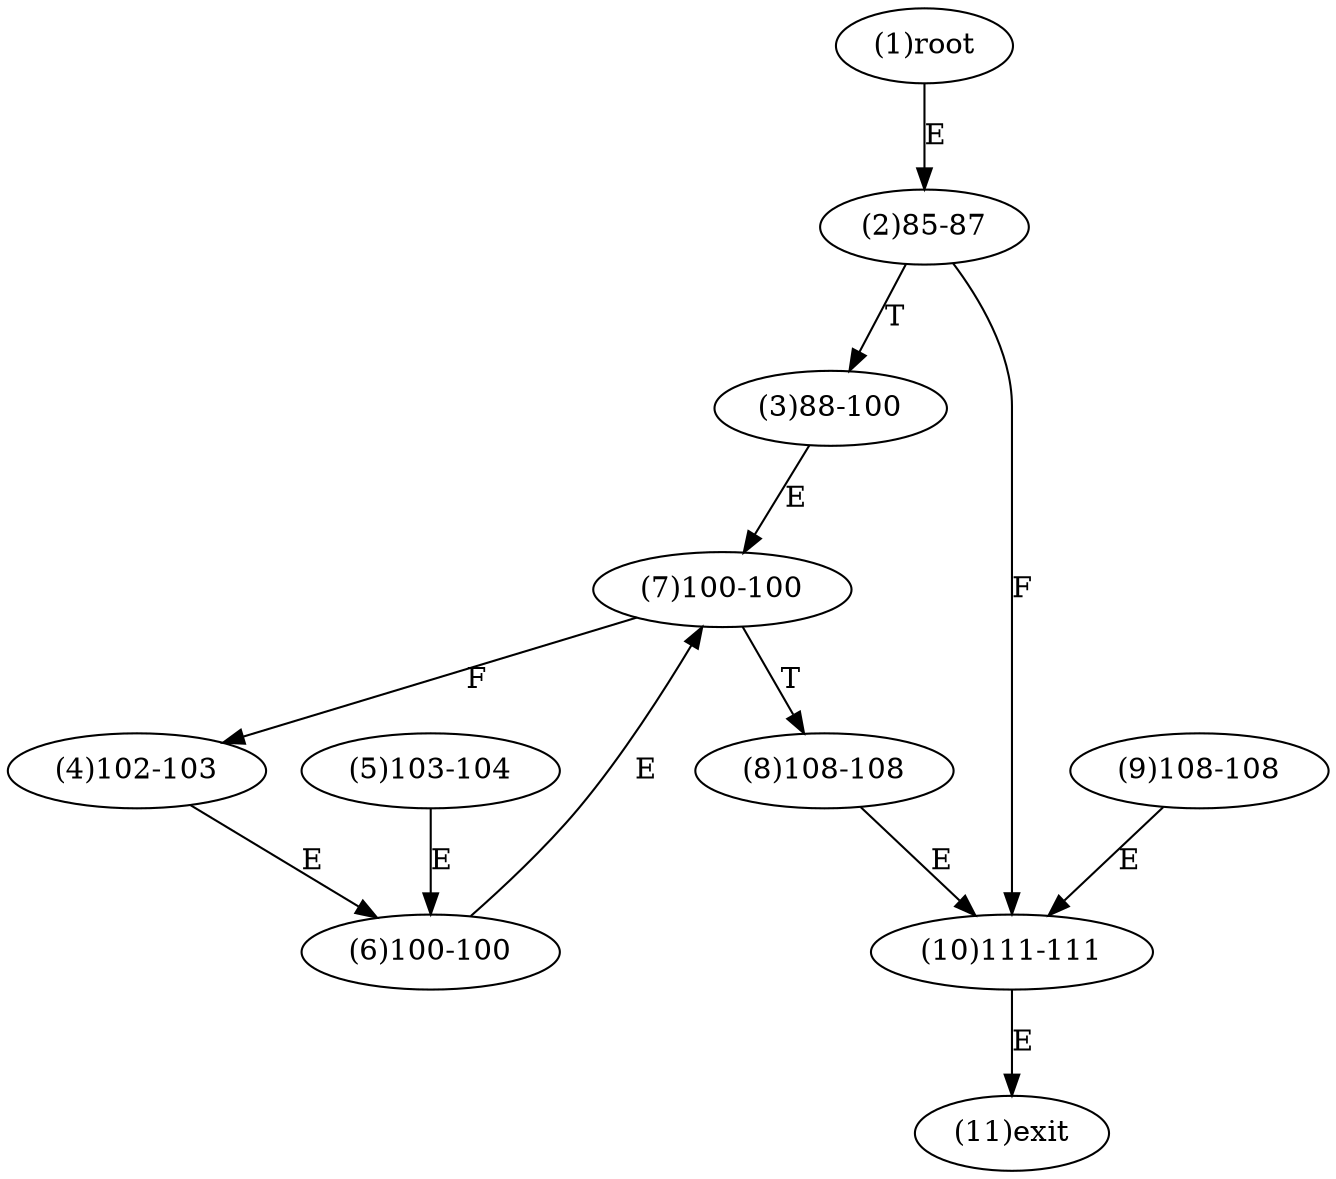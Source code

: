 digraph "" { 
1[ label="(1)root"];
2[ label="(2)85-87"];
3[ label="(3)88-100"];
4[ label="(4)102-103"];
5[ label="(5)103-104"];
6[ label="(6)100-100"];
7[ label="(7)100-100"];
8[ label="(8)108-108"];
9[ label="(9)108-108"];
10[ label="(10)111-111"];
11[ label="(11)exit"];
1->2[ label="E"];
2->10[ label="F"];
2->3[ label="T"];
3->7[ label="E"];
4->6[ label="E"];
5->6[ label="E"];
6->7[ label="E"];
7->4[ label="F"];
7->8[ label="T"];
8->10[ label="E"];
9->10[ label="E"];
10->11[ label="E"];
}